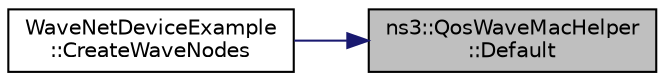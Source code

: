 digraph "ns3::QosWaveMacHelper::Default"
{
 // LATEX_PDF_SIZE
  edge [fontname="Helvetica",fontsize="10",labelfontname="Helvetica",labelfontsize="10"];
  node [fontname="Helvetica",fontsize="10",shape=record];
  rankdir="RL";
  Node1 [label="ns3::QosWaveMacHelper\l::Default",height=0.2,width=0.4,color="black", fillcolor="grey75", style="filled", fontcolor="black",tooltip="Create a mac helper in a default working state."];
  Node1 -> Node2 [dir="back",color="midnightblue",fontsize="10",style="solid",fontname="Helvetica"];
  Node2 [label="WaveNetDeviceExample\l::CreateWaveNodes",height=0.2,width=0.4,color="black", fillcolor="white", style="filled",URL="$class_wave_net_device_example.html#a825285810121c865230f6fafe6428081",tooltip="Create WAVE nodes function."];
}
